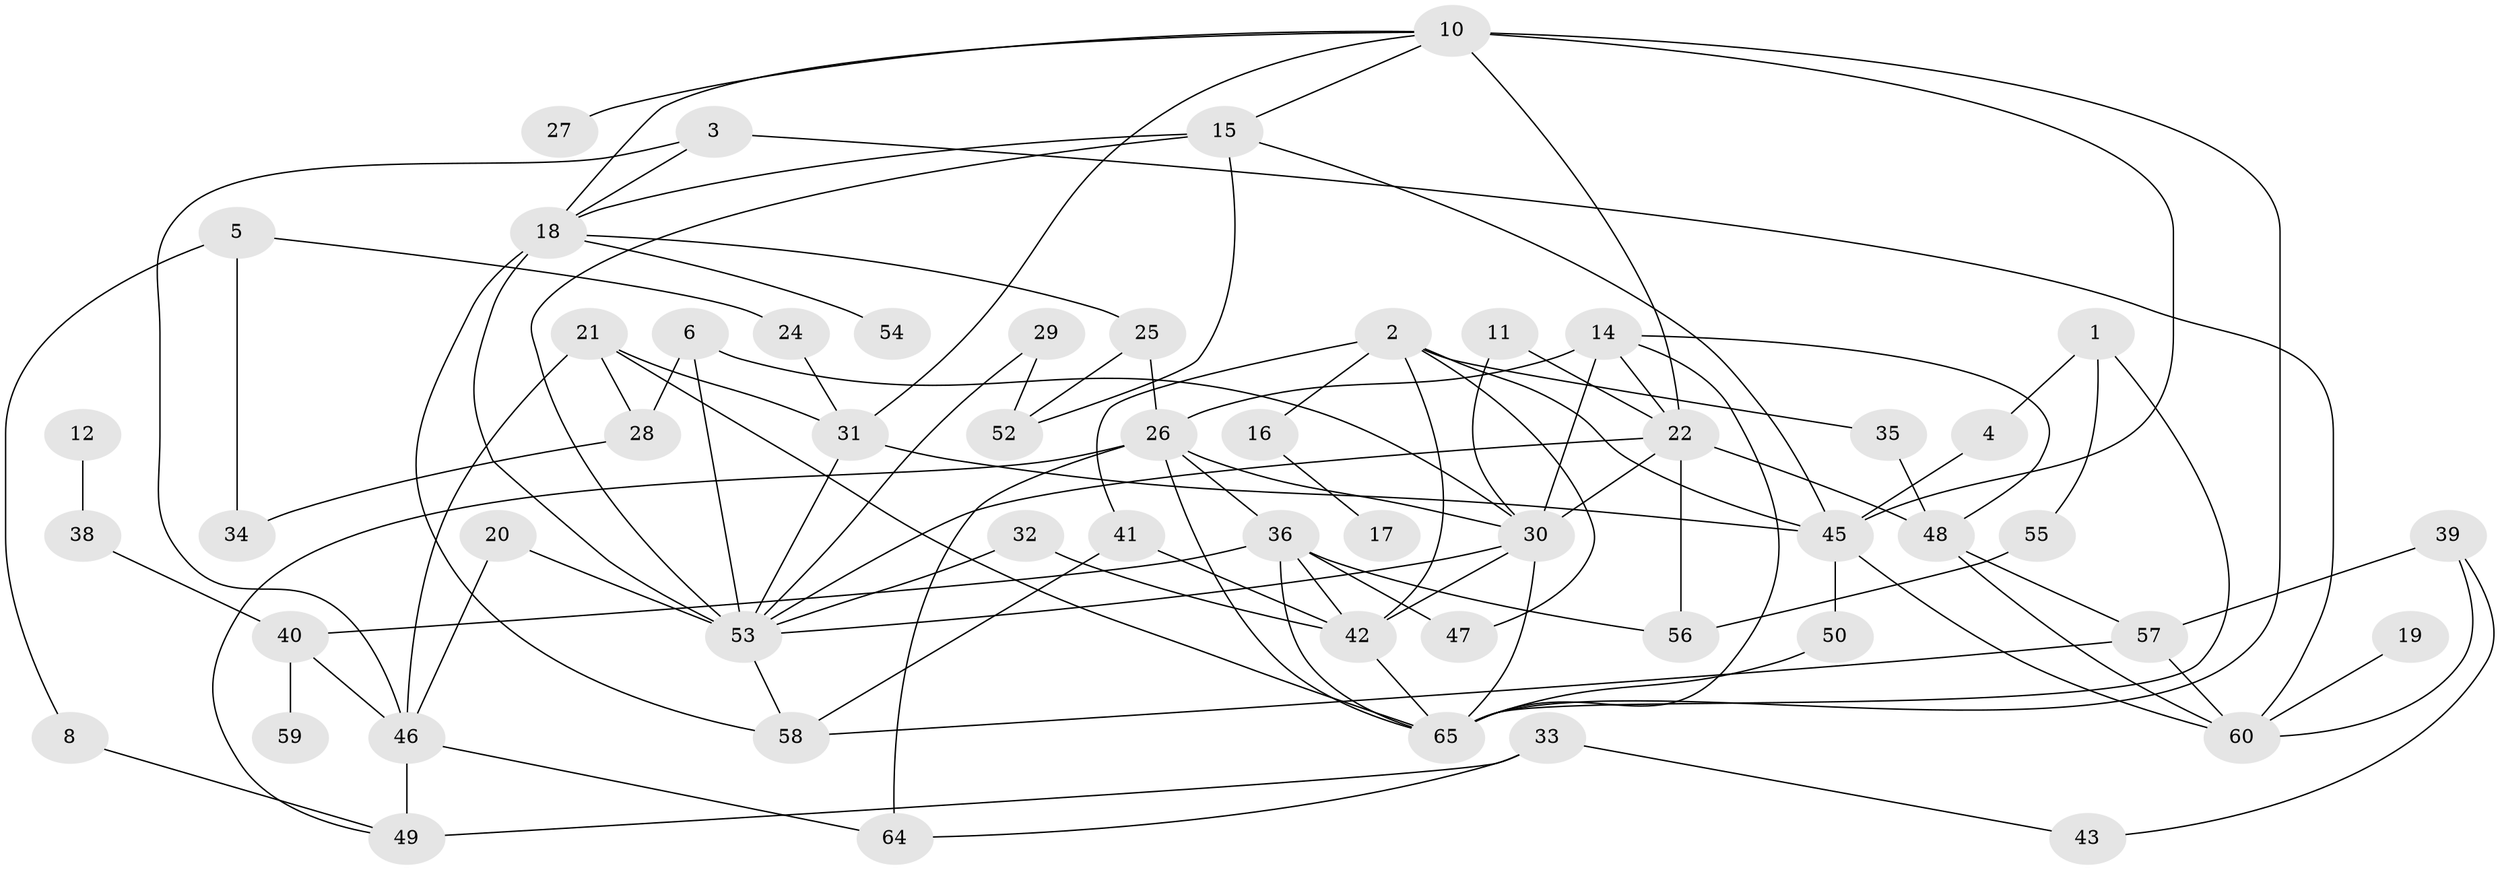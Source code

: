 // original degree distribution, {3: 0.2248062015503876, 1: 0.21705426356589147, 2: 0.20155038759689922, 7: 0.015503875968992248, 5: 0.09302325581395349, 4: 0.10077519379844961, 0: 0.07751937984496124, 6: 0.06201550387596899, 11: 0.007751937984496124}
// Generated by graph-tools (version 1.1) at 2025/00/03/09/25 03:00:40]
// undirected, 55 vertices, 102 edges
graph export_dot {
graph [start="1"]
  node [color=gray90,style=filled];
  1;
  2;
  3;
  4;
  5;
  6;
  8;
  10;
  11;
  12;
  14;
  15;
  16;
  17;
  18;
  19;
  20;
  21;
  22;
  24;
  25;
  26;
  27;
  28;
  29;
  30;
  31;
  32;
  33;
  34;
  35;
  36;
  38;
  39;
  40;
  41;
  42;
  43;
  45;
  46;
  47;
  48;
  49;
  50;
  52;
  53;
  54;
  55;
  56;
  57;
  58;
  59;
  60;
  64;
  65;
  1 -- 4 [weight=1.0];
  1 -- 55 [weight=1.0];
  1 -- 65 [weight=1.0];
  2 -- 16 [weight=1.0];
  2 -- 35 [weight=1.0];
  2 -- 41 [weight=1.0];
  2 -- 42 [weight=1.0];
  2 -- 45 [weight=1.0];
  2 -- 47 [weight=1.0];
  3 -- 18 [weight=1.0];
  3 -- 46 [weight=1.0];
  3 -- 60 [weight=1.0];
  4 -- 45 [weight=1.0];
  5 -- 8 [weight=1.0];
  5 -- 24 [weight=1.0];
  5 -- 34 [weight=1.0];
  6 -- 28 [weight=1.0];
  6 -- 30 [weight=1.0];
  6 -- 53 [weight=1.0];
  8 -- 49 [weight=1.0];
  10 -- 15 [weight=1.0];
  10 -- 18 [weight=1.0];
  10 -- 22 [weight=2.0];
  10 -- 27 [weight=1.0];
  10 -- 31 [weight=1.0];
  10 -- 45 [weight=1.0];
  10 -- 65 [weight=1.0];
  11 -- 22 [weight=1.0];
  11 -- 30 [weight=1.0];
  12 -- 38 [weight=1.0];
  14 -- 22 [weight=1.0];
  14 -- 26 [weight=1.0];
  14 -- 30 [weight=1.0];
  14 -- 48 [weight=1.0];
  14 -- 65 [weight=1.0];
  15 -- 18 [weight=1.0];
  15 -- 45 [weight=1.0];
  15 -- 52 [weight=1.0];
  15 -- 53 [weight=1.0];
  16 -- 17 [weight=1.0];
  18 -- 25 [weight=1.0];
  18 -- 53 [weight=1.0];
  18 -- 54 [weight=1.0];
  18 -- 58 [weight=1.0];
  19 -- 60 [weight=1.0];
  20 -- 46 [weight=1.0];
  20 -- 53 [weight=1.0];
  21 -- 28 [weight=1.0];
  21 -- 31 [weight=1.0];
  21 -- 46 [weight=1.0];
  21 -- 65 [weight=1.0];
  22 -- 30 [weight=1.0];
  22 -- 48 [weight=2.0];
  22 -- 53 [weight=1.0];
  22 -- 56 [weight=1.0];
  24 -- 31 [weight=1.0];
  25 -- 26 [weight=1.0];
  25 -- 52 [weight=1.0];
  26 -- 30 [weight=2.0];
  26 -- 36 [weight=1.0];
  26 -- 49 [weight=1.0];
  26 -- 64 [weight=1.0];
  26 -- 65 [weight=1.0];
  28 -- 34 [weight=1.0];
  29 -- 52 [weight=1.0];
  29 -- 53 [weight=1.0];
  30 -- 42 [weight=1.0];
  30 -- 53 [weight=1.0];
  30 -- 65 [weight=2.0];
  31 -- 45 [weight=1.0];
  31 -- 53 [weight=1.0];
  32 -- 42 [weight=1.0];
  32 -- 53 [weight=1.0];
  33 -- 43 [weight=1.0];
  33 -- 49 [weight=2.0];
  33 -- 64 [weight=1.0];
  35 -- 48 [weight=1.0];
  36 -- 40 [weight=1.0];
  36 -- 42 [weight=1.0];
  36 -- 47 [weight=1.0];
  36 -- 56 [weight=2.0];
  36 -- 65 [weight=1.0];
  38 -- 40 [weight=1.0];
  39 -- 43 [weight=1.0];
  39 -- 57 [weight=2.0];
  39 -- 60 [weight=1.0];
  40 -- 46 [weight=2.0];
  40 -- 59 [weight=1.0];
  41 -- 42 [weight=1.0];
  41 -- 58 [weight=1.0];
  42 -- 65 [weight=1.0];
  45 -- 50 [weight=1.0];
  45 -- 60 [weight=1.0];
  46 -- 49 [weight=2.0];
  46 -- 64 [weight=1.0];
  48 -- 57 [weight=1.0];
  48 -- 60 [weight=1.0];
  50 -- 65 [weight=1.0];
  53 -- 58 [weight=1.0];
  55 -- 56 [weight=2.0];
  57 -- 58 [weight=1.0];
  57 -- 60 [weight=1.0];
}
